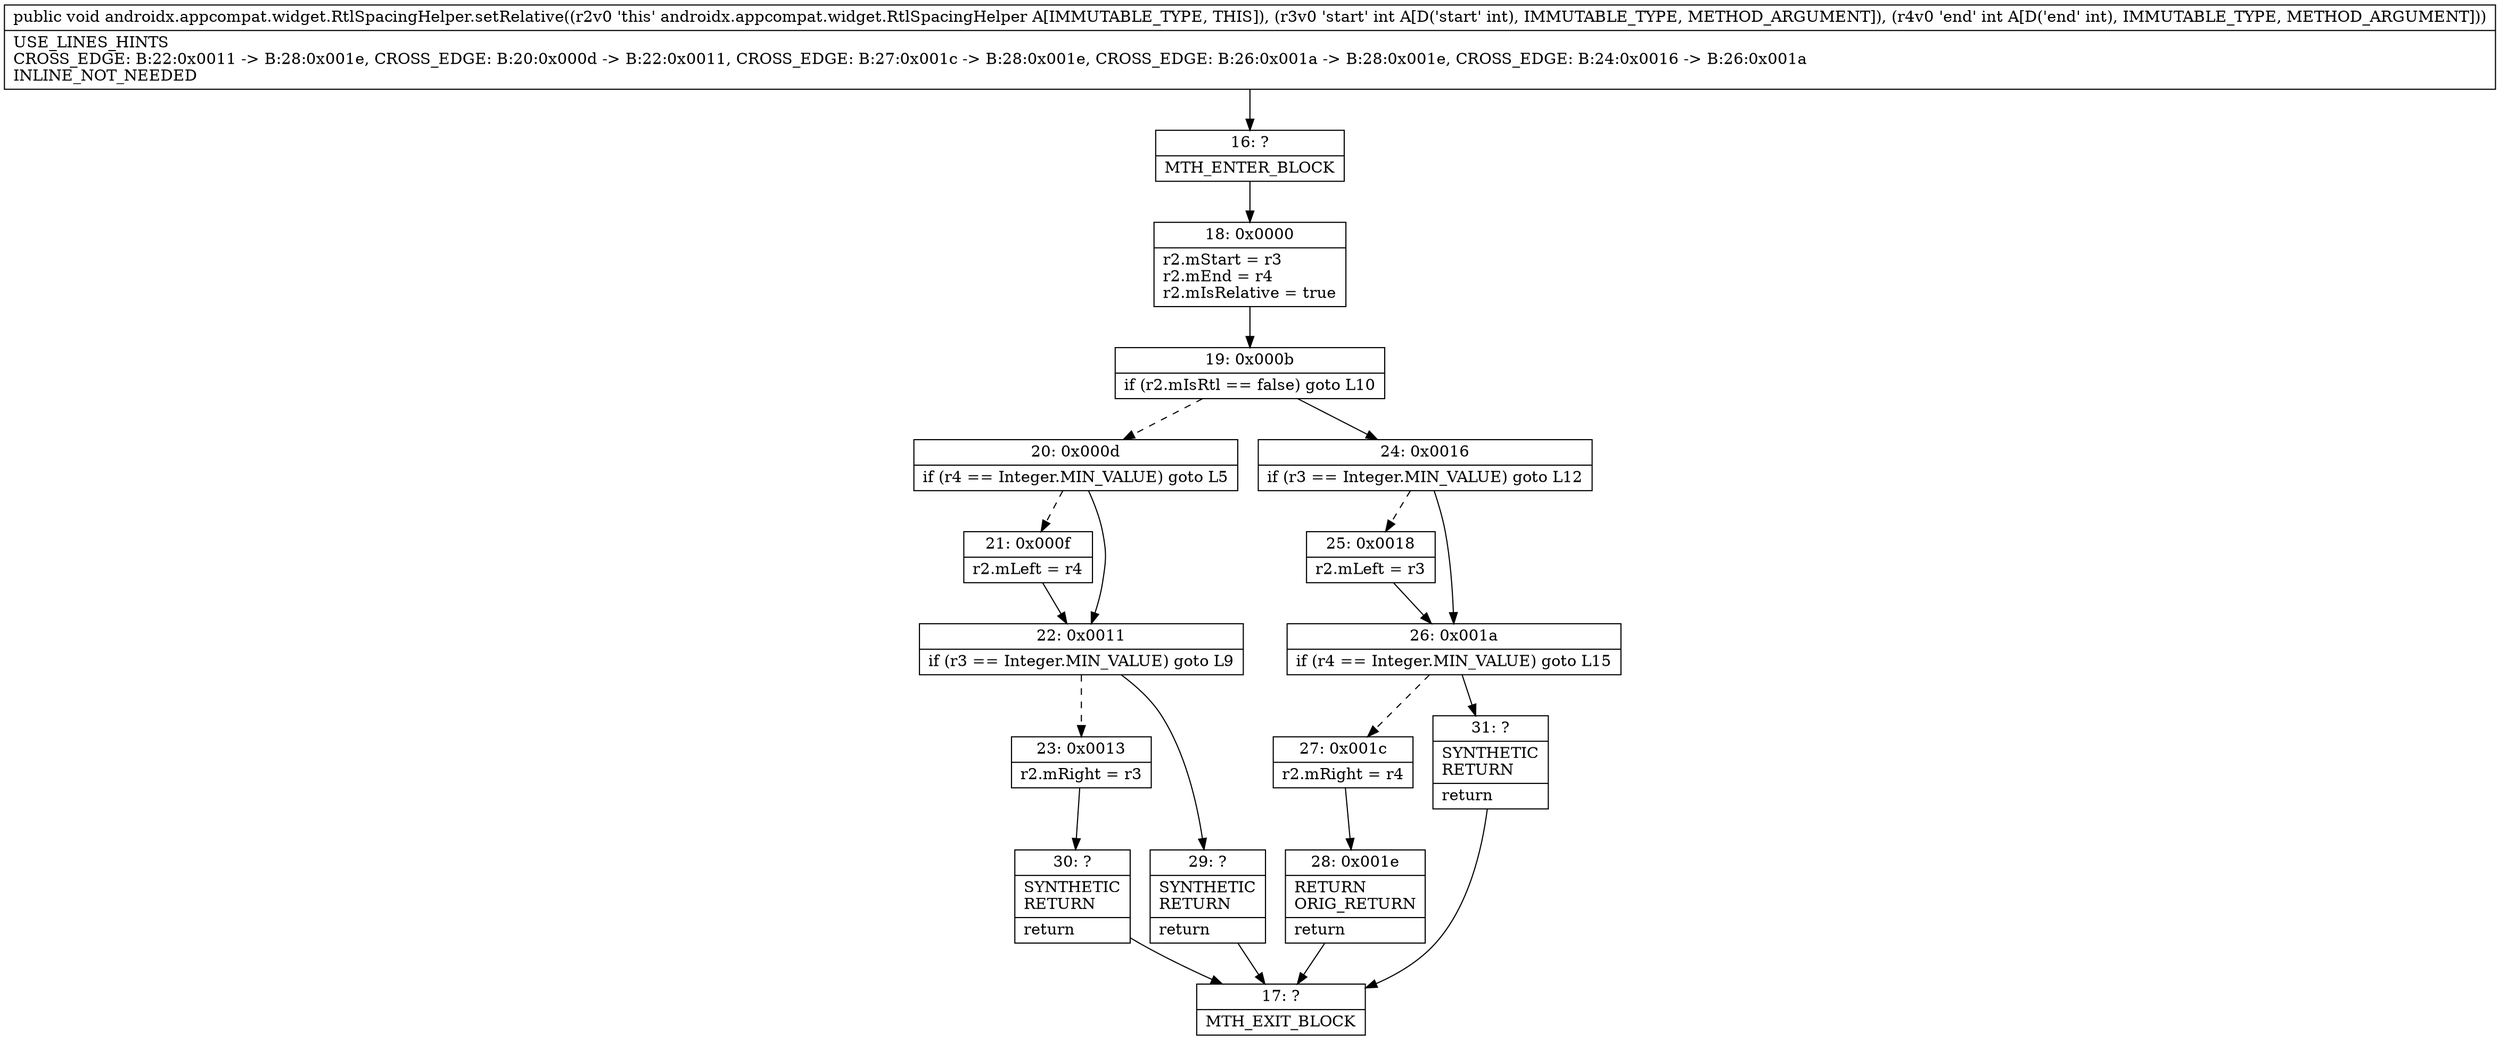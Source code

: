 digraph "CFG forandroidx.appcompat.widget.RtlSpacingHelper.setRelative(II)V" {
Node_16 [shape=record,label="{16\:\ ?|MTH_ENTER_BLOCK\l}"];
Node_18 [shape=record,label="{18\:\ 0x0000|r2.mStart = r3\lr2.mEnd = r4\lr2.mIsRelative = true\l}"];
Node_19 [shape=record,label="{19\:\ 0x000b|if (r2.mIsRtl == false) goto L10\l}"];
Node_20 [shape=record,label="{20\:\ 0x000d|if (r4 == Integer.MIN_VALUE) goto L5\l}"];
Node_21 [shape=record,label="{21\:\ 0x000f|r2.mLeft = r4\l}"];
Node_22 [shape=record,label="{22\:\ 0x0011|if (r3 == Integer.MIN_VALUE) goto L9\l}"];
Node_23 [shape=record,label="{23\:\ 0x0013|r2.mRight = r3\l}"];
Node_30 [shape=record,label="{30\:\ ?|SYNTHETIC\lRETURN\l|return\l}"];
Node_17 [shape=record,label="{17\:\ ?|MTH_EXIT_BLOCK\l}"];
Node_29 [shape=record,label="{29\:\ ?|SYNTHETIC\lRETURN\l|return\l}"];
Node_24 [shape=record,label="{24\:\ 0x0016|if (r3 == Integer.MIN_VALUE) goto L12\l}"];
Node_25 [shape=record,label="{25\:\ 0x0018|r2.mLeft = r3\l}"];
Node_26 [shape=record,label="{26\:\ 0x001a|if (r4 == Integer.MIN_VALUE) goto L15\l}"];
Node_27 [shape=record,label="{27\:\ 0x001c|r2.mRight = r4\l}"];
Node_28 [shape=record,label="{28\:\ 0x001e|RETURN\lORIG_RETURN\l|return\l}"];
Node_31 [shape=record,label="{31\:\ ?|SYNTHETIC\lRETURN\l|return\l}"];
MethodNode[shape=record,label="{public void androidx.appcompat.widget.RtlSpacingHelper.setRelative((r2v0 'this' androidx.appcompat.widget.RtlSpacingHelper A[IMMUTABLE_TYPE, THIS]), (r3v0 'start' int A[D('start' int), IMMUTABLE_TYPE, METHOD_ARGUMENT]), (r4v0 'end' int A[D('end' int), IMMUTABLE_TYPE, METHOD_ARGUMENT]))  | USE_LINES_HINTS\lCROSS_EDGE: B:22:0x0011 \-\> B:28:0x001e, CROSS_EDGE: B:20:0x000d \-\> B:22:0x0011, CROSS_EDGE: B:27:0x001c \-\> B:28:0x001e, CROSS_EDGE: B:26:0x001a \-\> B:28:0x001e, CROSS_EDGE: B:24:0x0016 \-\> B:26:0x001a\lINLINE_NOT_NEEDED\l}"];
MethodNode -> Node_16;Node_16 -> Node_18;
Node_18 -> Node_19;
Node_19 -> Node_20[style=dashed];
Node_19 -> Node_24;
Node_20 -> Node_21[style=dashed];
Node_20 -> Node_22;
Node_21 -> Node_22;
Node_22 -> Node_23[style=dashed];
Node_22 -> Node_29;
Node_23 -> Node_30;
Node_30 -> Node_17;
Node_29 -> Node_17;
Node_24 -> Node_25[style=dashed];
Node_24 -> Node_26;
Node_25 -> Node_26;
Node_26 -> Node_27[style=dashed];
Node_26 -> Node_31;
Node_27 -> Node_28;
Node_28 -> Node_17;
Node_31 -> Node_17;
}

